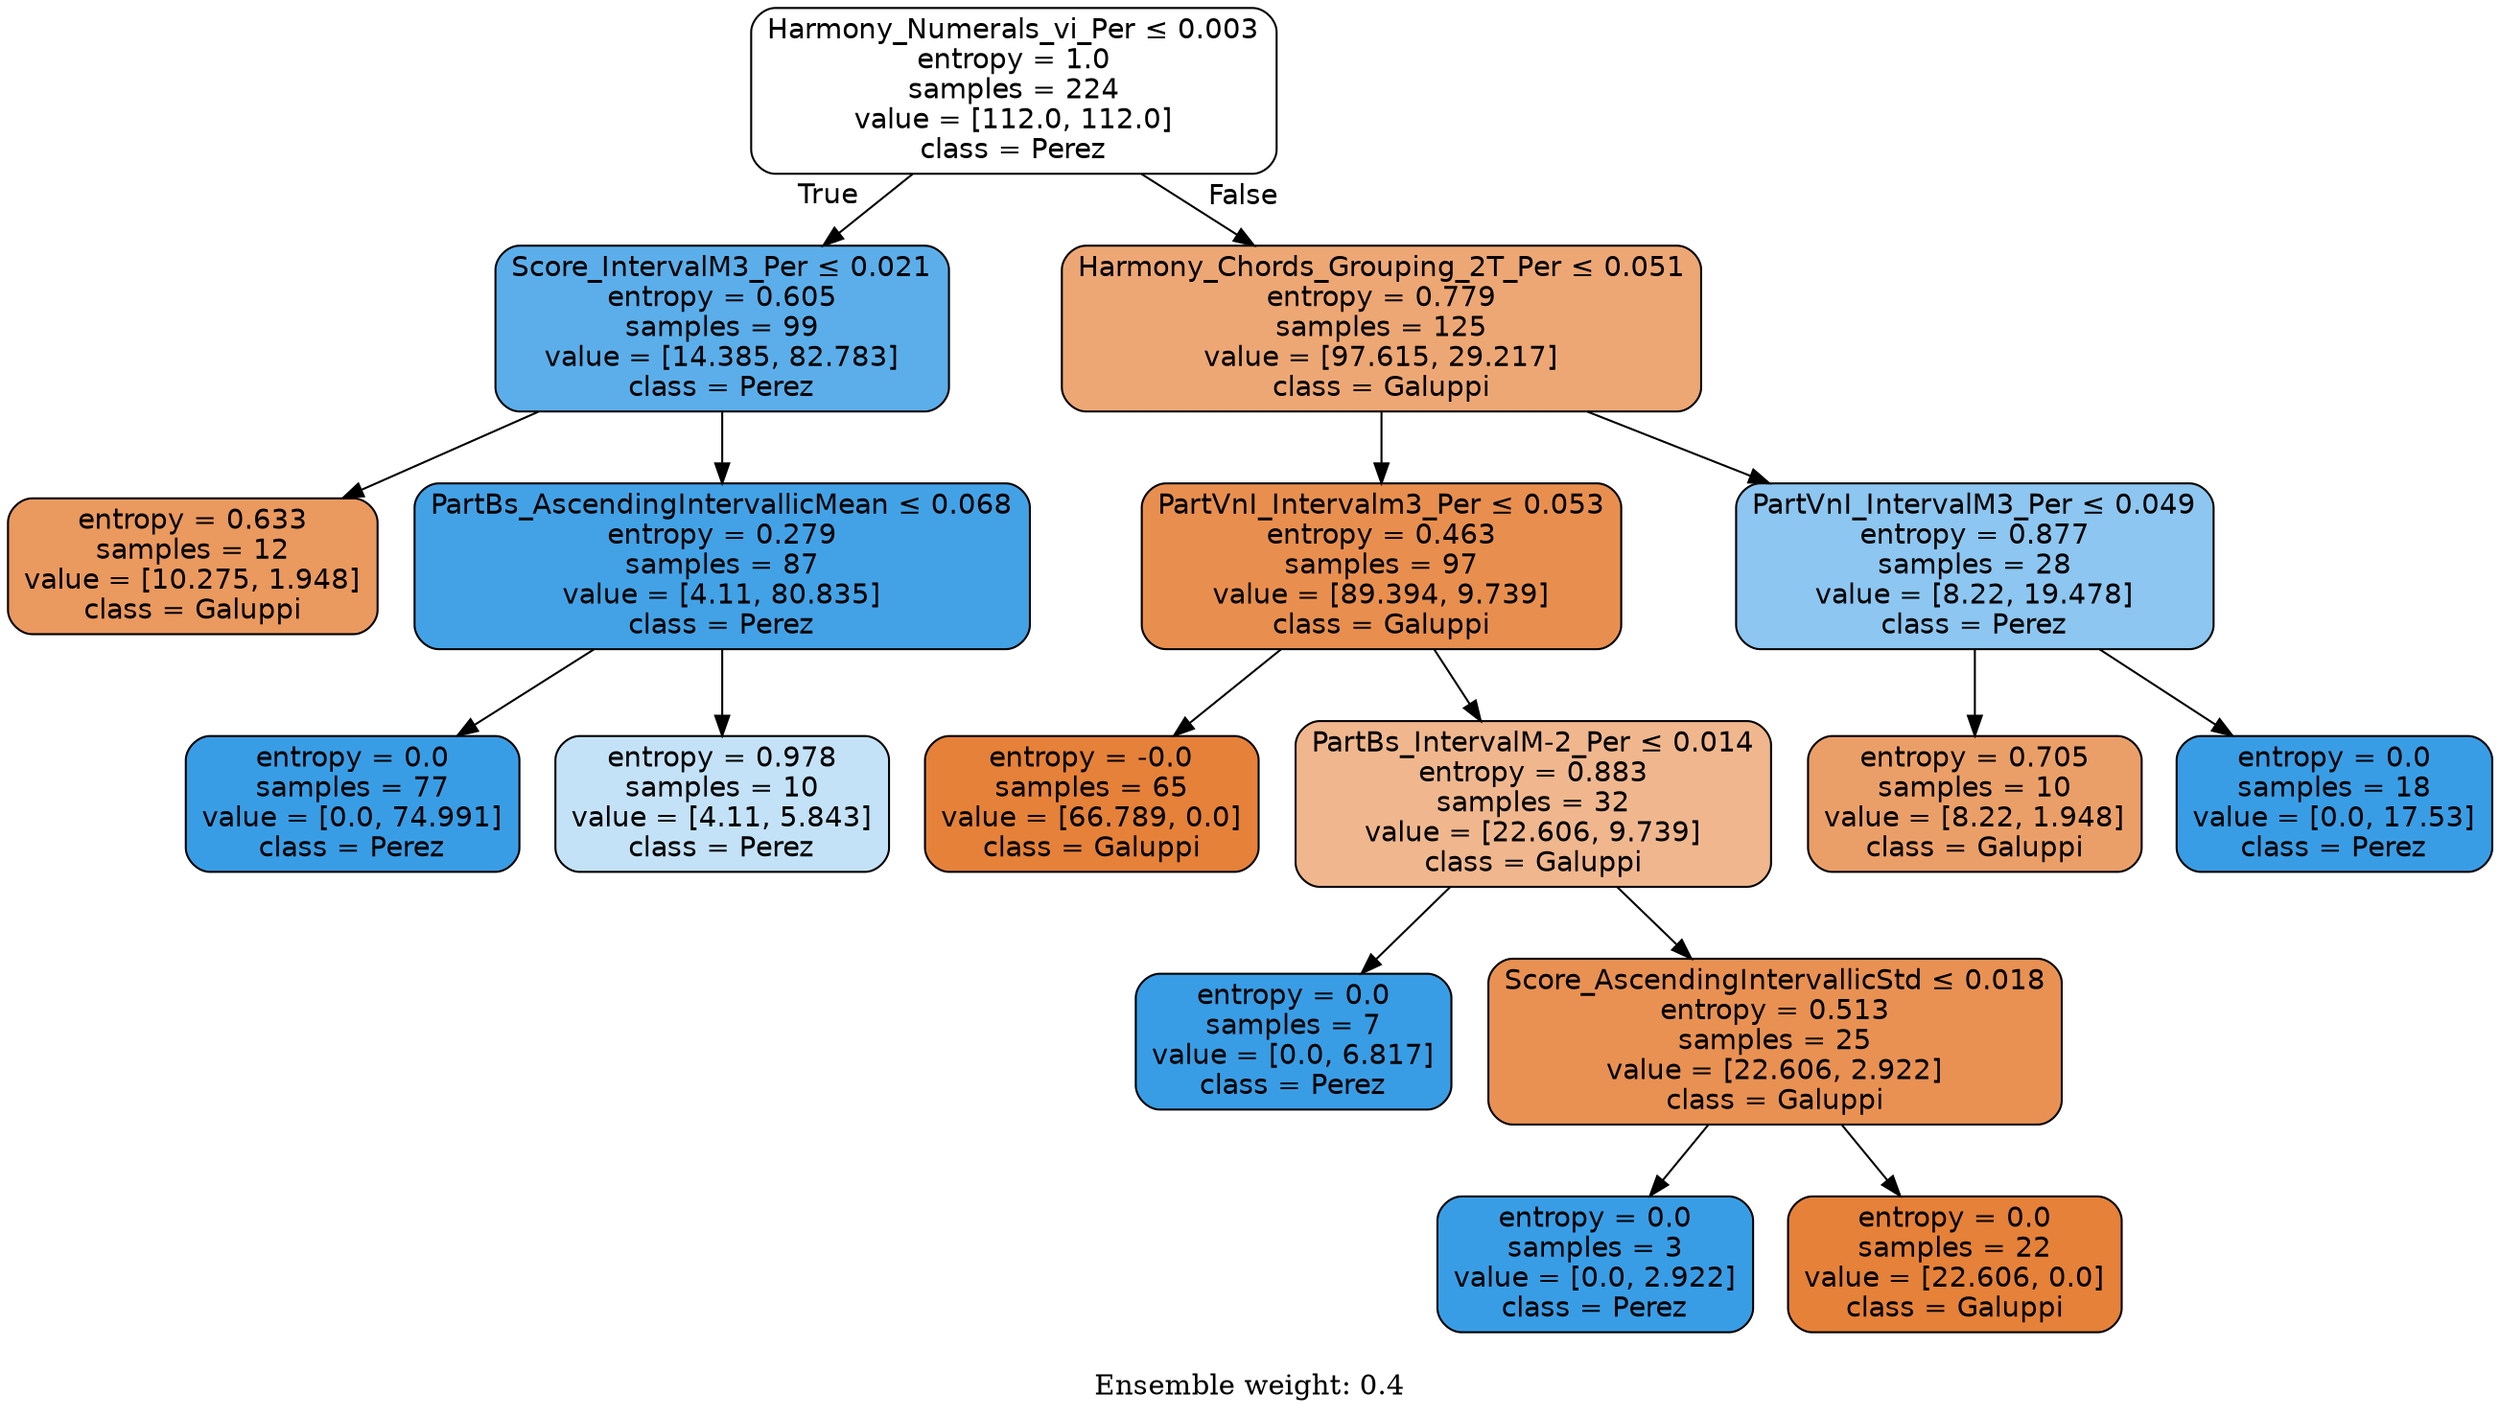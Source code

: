 digraph {
node [shape=box, style="filled, rounded", color="black", fontname=helvetica] ;edge [fontname=helvetica] ;0 [label=<Harmony_Numerals_vi_Per &le; 0.003<br/>entropy = 1.0<br/>samples = 224<br/>value = [112.0, 112.0]<br/>class = Perez>, fillcolor="#ffffff"] ;1 [label=<Score_IntervalM3_Per &le; 0.021<br/>entropy = 0.605<br/>samples = 99<br/>value = [14.385, 82.783]<br/>class = Perez>, fillcolor="#5baeea"] ;0 -> 1 [labeldistance=2.5, labelangle=45, headlabel="True"] ;2 [label=<entropy = 0.633<br/>samples = 12<br/>value = [10.275, 1.948]<br/>class = Galuppi>, fillcolor="#ea995f"] ;1 -> 2 ;3 [label=<PartBs_AscendingIntervallicMean &le; 0.068<br/>entropy = 0.279<br/>samples = 87<br/>value = [4.11, 80.835]<br/>class = Perez>, fillcolor="#43a2e6"] ;1 -> 3 ;4 [label=<entropy = 0.0<br/>samples = 77<br/>value = [0.0, 74.991]<br/>class = Perez>, fillcolor="#399de5"] ;3 -> 4 ;5 [label=<entropy = 0.978<br/>samples = 10<br/>value = [4.11, 5.843]<br/>class = Perez>, fillcolor="#c4e2f7"] ;3 -> 5 ;6 [label=<Harmony_Chords_Grouping_2T_Per &le; 0.051<br/>entropy = 0.779<br/>samples = 125<br/>value = [97.615, 29.217]<br/>class = Galuppi>, fillcolor="#eda774"] ;0 -> 6 [labeldistance=2.5, labelangle=-45, headlabel="False"] ;7 [label=<PartVnI_Intervalm3_Per &le; 0.053<br/>entropy = 0.463<br/>samples = 97<br/>value = [89.394, 9.739]<br/>class = Galuppi>, fillcolor="#e88f4f"] ;6 -> 7 ;8 [label=<entropy = -0.0<br/>samples = 65<br/>value = [66.789, 0.0]<br/>class = Galuppi>, fillcolor="#e58139"] ;7 -> 8 ;9 [label=<PartBs_IntervalM-2_Per &le; 0.014<br/>entropy = 0.883<br/>samples = 32<br/>value = [22.606, 9.739]<br/>class = Galuppi>, fillcolor="#f0b78e"] ;7 -> 9 ;10 [label=<entropy = 0.0<br/>samples = 7<br/>value = [0.0, 6.817]<br/>class = Perez>, fillcolor="#399de5"] ;9 -> 10 ;11 [label=<Score_AscendingIntervallicStd &le; 0.018<br/>entropy = 0.513<br/>samples = 25<br/>value = [22.606, 2.922]<br/>class = Galuppi>, fillcolor="#e89153"] ;9 -> 11 ;12 [label=<entropy = 0.0<br/>samples = 3<br/>value = [0.0, 2.922]<br/>class = Perez>, fillcolor="#399de5"] ;11 -> 12 ;13 [label=<entropy = 0.0<br/>samples = 22<br/>value = [22.606, 0.0]<br/>class = Galuppi>, fillcolor="#e58139"] ;11 -> 13 ;14 [label=<PartVnI_IntervalM3_Per &le; 0.049<br/>entropy = 0.877<br/>samples = 28<br/>value = [8.22, 19.478]<br/>class = Perez>, fillcolor="#8dc6f0"] ;6 -> 14 ;15 [label=<entropy = 0.705<br/>samples = 10<br/>value = [8.22, 1.948]<br/>class = Galuppi>, fillcolor="#eb9f68"] ;14 -> 15 ;16 [label=<entropy = 0.0<br/>samples = 18<br/>value = [0.0, 17.53]<br/>class = Perez>, fillcolor="#399de5"] ;14 -> 16 ;	label="\nEnsemble weight: 0.4"
}
